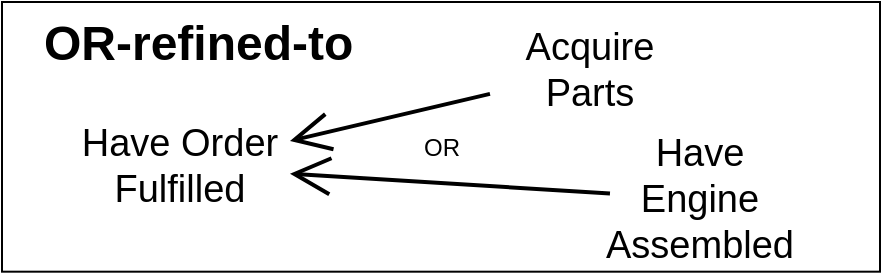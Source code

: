<mxfile version="15.4.0" type="device" pages="15"><diagram name="iRL-manu-rel-1-or" id="lrQCM1Hvvk60PSm_WDTy"><mxGraphModel dx="4578" dy="3978" grid="1" gridSize="10" guides="1" tooltips="1" connect="1" arrows="1" fold="1" page="1" pageScale="1" pageWidth="850" pageHeight="1100" math="0" shadow="0"><root><mxCell id="0"/><mxCell id="1" parent="0"/><mxCell id="SSIafERvmLbeRZ0BGlmD-1" value="&lt;font&gt;&lt;b&gt;OR-refined-to&lt;/b&gt;&lt;/font&gt;" style="rounded=0;whiteSpace=wrap;html=1;align=left;fontSize=24;spacingLeft=19;horizontal=1;verticalAlign=top;" parent="1" vertex="1"><mxGeometry x="-3164" y="-3098" width="439" height="134.84" as="geometry"/></mxCell><mxCell id="SSIafERvmLbeRZ0BGlmD-2" value="Acquire Parts" style="text;html=1;align=center;verticalAlign=middle;whiteSpace=wrap;rounded=0;fontSize=19;" parent="1" vertex="1"><mxGeometry x="-2920" y="-3078.84" width="100" height="30" as="geometry"/></mxCell><mxCell id="SSIafERvmLbeRZ0BGlmD-3" value="Have Order Fulfilled" style="text;html=1;align=center;verticalAlign=middle;whiteSpace=wrap;rounded=0;fontSize=19;" parent="1" vertex="1"><mxGeometry x="-3130" y="-3040" width="110" height="48.84" as="geometry"/></mxCell><mxCell id="SSIafERvmLbeRZ0BGlmD-5" value="Have Engine Assembled" style="text;html=1;align=center;verticalAlign=middle;whiteSpace=wrap;rounded=0;fontSize=19;" parent="1" vertex="1"><mxGeometry x="-2860" y="-3010" width="90" height="21.16" as="geometry"/></mxCell><mxCell id="2CwhLYtbpD0SPOnmaLBD-1" value="" style="endArrow=open;html=1;strokeWidth=2;curved=1;fontStyle=0;endFill=0;endSize=16;" parent="1" source="SSIafERvmLbeRZ0BGlmD-5" target="SSIafERvmLbeRZ0BGlmD-3" edge="1"><mxGeometry width="50" height="50" relative="1" as="geometry"><mxPoint x="-2956" y="-2880" as="sourcePoint"/><mxPoint x="-2860" y="-2868" as="targetPoint"/></mxGeometry></mxCell><mxCell id="2CwhLYtbpD0SPOnmaLBD-2" value="" style="endArrow=open;html=1;strokeWidth=2;curved=1;fontStyle=0;endFill=0;endSize=16;" parent="1" source="SSIafERvmLbeRZ0BGlmD-2" target="SSIafERvmLbeRZ0BGlmD-3" edge="1"><mxGeometry width="50" height="50" relative="1" as="geometry"><mxPoint x="-3047" y="-3138" as="sourcePoint"/><mxPoint x="-2918" y="-3154" as="targetPoint"/></mxGeometry></mxCell><mxCell id="2CwhLYtbpD0SPOnmaLBD-3" value="OR" style="text;html=1;align=center;verticalAlign=middle;whiteSpace=wrap;rounded=0;" parent="1" vertex="1"><mxGeometry x="-2974.5" y="-3040" width="60" height="30" as="geometry"/></mxCell></root></mxGraphModel></diagram><diagram id="jRgEcZpF6pAmbIoYRc1D" name="iRL-manu-rel-2-or"><mxGraphModel dx="4578" dy="3978" grid="1" gridSize="10" guides="1" tooltips="1" connect="1" arrows="1" fold="1" page="1" pageScale="1" pageWidth="850" pageHeight="1100" math="0" shadow="0"><root><mxCell id="0"/><mxCell id="1" parent="0"/><mxCell id="QYAgFzMeOtA9hnnynvg9-1" value="&lt;b&gt;OR-refined-to&lt;/b&gt;" style="rounded=0;whiteSpace=wrap;html=1;align=left;fontSize=24;spacingLeft=19;horizontal=1;verticalAlign=top;" parent="1" vertex="1"><mxGeometry x="-3270" y="-3160" width="439" height="134.84" as="geometry"/></mxCell><mxCell id="QYAgFzMeOtA9hnnynvg9-2" value="Assemble Engine In House" style="text;html=1;align=center;verticalAlign=middle;whiteSpace=wrap;rounded=0;fontSize=19;" parent="1" vertex="1"><mxGeometry x="-3026" y="-3140.84" width="156" height="30" as="geometry"/></mxCell><mxCell id="QYAgFzMeOtA9hnnynvg9-3" value="Have Engine Assembled" style="text;html=1;align=center;verticalAlign=middle;whiteSpace=wrap;rounded=0;fontSize=19;" parent="1" vertex="1"><mxGeometry x="-3246" y="-3110.84" width="140" height="70" as="geometry"/></mxCell><mxCell id="QYAgFzMeOtA9hnnynvg9-5" value="Outsource Assembly" style="text;html=1;align=center;verticalAlign=middle;whiteSpace=wrap;rounded=0;fontSize=19;" parent="1" vertex="1"><mxGeometry x="-3000" y="-3069.84" width="100" height="21.16" as="geometry"/></mxCell><mxCell id="8zvtVMLiMIt8uU_Qt0A_-1" value="" style="endArrow=open;html=1;strokeWidth=2;curved=1;fontStyle=0;endFill=0;endSize=16;" parent="1" source="QYAgFzMeOtA9hnnynvg9-5" target="QYAgFzMeOtA9hnnynvg9-3" edge="1"><mxGeometry width="50" height="50" relative="1" as="geometry"><mxPoint x="-2980.5" y="-3061.84" as="sourcePoint"/><mxPoint x="-3120.5" y="-3069.84" as="targetPoint"/></mxGeometry></mxCell><mxCell id="8zvtVMLiMIt8uU_Qt0A_-2" value="" style="endArrow=open;html=1;strokeWidth=2;curved=1;fontStyle=0;endFill=0;endSize=16;" parent="1" source="QYAgFzMeOtA9hnnynvg9-2" target="QYAgFzMeOtA9hnnynvg9-3" edge="1"><mxGeometry width="50" height="50" relative="1" as="geometry"><mxPoint x="-3040.5" y="-3110.84" as="sourcePoint"/><mxPoint x="-3120.5" y="-3090.84" as="targetPoint"/></mxGeometry></mxCell><mxCell id="8zvtVMLiMIt8uU_Qt0A_-3" value="OR" style="text;html=1;align=center;verticalAlign=middle;whiteSpace=wrap;rounded=0;" parent="1" vertex="1"><mxGeometry x="-3095" y="-3099.84" width="60" height="30" as="geometry"/></mxCell></root></mxGraphModel></diagram><diagram name="iRL-manu-rel-3-or" id="VScYnzFYKKuELOybJhV1"><mxGraphModel dx="3961" dy="3623" grid="1" gridSize="10" guides="1" tooltips="1" connect="1" arrows="1" fold="1" page="1" pageScale="1" pageWidth="850" pageHeight="1100" math="0" shadow="0"><root><mxCell id="UDqPrsxeHk5HF0JBUd2i-0"/><mxCell id="UDqPrsxeHk5HF0JBUd2i-1" parent="UDqPrsxeHk5HF0JBUd2i-0"/><mxCell id="UDqPrsxeHk5HF0JBUd2i-2" value="&lt;b&gt;OR-refined-to&lt;/b&gt;" style="rounded=0;whiteSpace=wrap;html=1;align=left;fontSize=24;spacingLeft=19;horizontal=1;verticalAlign=top;" parent="UDqPrsxeHk5HF0JBUd2i-1" vertex="1"><mxGeometry x="-3270" y="-3160" width="439" height="134.84" as="geometry"/></mxCell><mxCell id="UDqPrsxeHk5HF0JBUd2i-3" value="Parts Acquired In Time" style="text;html=1;align=center;verticalAlign=middle;whiteSpace=wrap;rounded=0;fontSize=17;" parent="UDqPrsxeHk5HF0JBUd2i-1" vertex="1"><mxGeometry x="-3044" y="-3150" width="195" height="30" as="geometry"/></mxCell><mxCell id="UDqPrsxeHk5HF0JBUd2i-4" value="Acquire Parts" style="text;html=1;align=center;verticalAlign=middle;whiteSpace=wrap;rounded=0;fontSize=19;" parent="UDqPrsxeHk5HF0JBUd2i-1" vertex="1"><mxGeometry x="-3246" y="-3110.84" width="140" height="70" as="geometry"/></mxCell><mxCell id="UDqPrsxeHk5HF0JBUd2i-5" value="Parts Never Acquired" style="text;html=1;align=center;verticalAlign=middle;whiteSpace=wrap;rounded=0;fontSize=17;" parent="UDqPrsxeHk5HF0JBUd2i-1" vertex="1"><mxGeometry x="-3033" y="-3056" width="190" height="21.16" as="geometry"/></mxCell><mxCell id="UDqPrsxeHk5HF0JBUd2i-6" value="" style="endArrow=open;html=1;strokeWidth=2;curved=1;fontStyle=0;endFill=0;endSize=16;" parent="UDqPrsxeHk5HF0JBUd2i-1" source="UDqPrsxeHk5HF0JBUd2i-5" target="UDqPrsxeHk5HF0JBUd2i-4" edge="1"><mxGeometry width="50" height="50" relative="1" as="geometry"><mxPoint x="-2980.5" y="-3061.84" as="sourcePoint"/><mxPoint x="-3120.5" y="-3069.84" as="targetPoint"/></mxGeometry></mxCell><mxCell id="UDqPrsxeHk5HF0JBUd2i-7" value="" style="endArrow=open;html=1;strokeWidth=2;curved=1;fontStyle=0;endFill=0;endSize=16;" parent="UDqPrsxeHk5HF0JBUd2i-1" source="UDqPrsxeHk5HF0JBUd2i-3" target="UDqPrsxeHk5HF0JBUd2i-4" edge="1"><mxGeometry width="50" height="50" relative="1" as="geometry"><mxPoint x="-3040.5" y="-3110.84" as="sourcePoint"/><mxPoint x="-3120.5" y="-3090.84" as="targetPoint"/></mxGeometry></mxCell><mxCell id="UDqPrsxeHk5HF0JBUd2i-8" value="OR" style="text;html=1;align=center;verticalAlign=middle;whiteSpace=wrap;rounded=0;" parent="UDqPrsxeHk5HF0JBUd2i-1" vertex="1"><mxGeometry x="-3090" y="-3104.26" width="60" height="30" as="geometry"/></mxCell><mxCell id="rxc4joUDMZYnqlhjqwgD-0" value="Parts Acquired Late" style="text;html=1;align=center;verticalAlign=middle;whiteSpace=wrap;rounded=0;fontSize=17;" vertex="1" parent="UDqPrsxeHk5HF0JBUd2i-1"><mxGeometry x="-3020" y="-3095.42" width="171" height="21.16" as="geometry"/></mxCell><mxCell id="rxc4joUDMZYnqlhjqwgD-1" value="" style="endArrow=open;html=1;strokeWidth=2;curved=1;fontStyle=0;endFill=0;endSize=16;" edge="1" source="rxc4joUDMZYnqlhjqwgD-0" parent="UDqPrsxeHk5HF0JBUd2i-1" target="UDqPrsxeHk5HF0JBUd2i-4"><mxGeometry width="50" height="50" relative="1" as="geometry"><mxPoint x="-2974.5" y="-3107.26" as="sourcePoint"/><mxPoint x="-3100" y="-3110.897" as="targetPoint"/></mxGeometry></mxCell></root></mxGraphModel></diagram><diagram id="zBmDgi2XzJmhAONFBeY-" name="iRL-manu-rel-4-or"><mxGraphModel dx="4578" dy="3978" grid="1" gridSize="10" guides="1" tooltips="1" connect="1" arrows="1" fold="1" page="1" pageScale="1" pageWidth="850" pageHeight="1100" math="0" shadow="0"><root><mxCell id="0"/><mxCell id="1" parent="0"/><mxCell id="p-jrq9WRFy0JcL0Lg-jd-1" value="&lt;b&gt;OR-refined-to&lt;/b&gt;" style="rounded=0;whiteSpace=wrap;html=1;align=left;fontSize=24;spacingLeft=19;horizontal=1;verticalAlign=top;" parent="1" vertex="1"><mxGeometry x="-3270" y="-3160" width="439" height="134.84" as="geometry"/></mxCell><mxCell id="p-jrq9WRFy0JcL0Lg-jd-2" value="Heater On" style="text;html=1;align=center;verticalAlign=middle;whiteSpace=wrap;rounded=0;fontSize=19;" parent="1" vertex="1"><mxGeometry x="-3000" y="-3132" width="100" height="30" as="geometry"/></mxCell><mxCell id="p-jrq9WRFy0JcL0Lg-jd-3" value="Heater was preciously on" style="text;html=1;align=center;verticalAlign=middle;whiteSpace=wrap;rounded=0;fontSize=19;" parent="1" vertex="1"><mxGeometry x="-3246" y="-3110.84" width="140" height="70" as="geometry"/></mxCell><mxCell id="p-jrq9WRFy0JcL0Lg-jd-5" value="..." style="text;html=1;align=center;verticalAlign=middle;whiteSpace=wrap;rounded=0;fontSize=19;" parent="1" vertex="1"><mxGeometry x="-2966" y="-3072" width="60" height="21.16" as="geometry"/></mxCell><mxCell id="Y0PTOGYrG9DKoLKgqOhh-1" value="" style="endArrow=open;html=1;strokeWidth=2;curved=1;fontStyle=0;endFill=0;endSize=16;" parent="1" source="p-jrq9WRFy0JcL0Lg-jd-5" target="p-jrq9WRFy0JcL0Lg-jd-3" edge="1"><mxGeometry width="50" height="50" relative="1" as="geometry"><mxPoint x="-2975" y="-3050.84" as="sourcePoint"/><mxPoint x="-3115" y="-3058.84" as="targetPoint"/></mxGeometry></mxCell><mxCell id="Y0PTOGYrG9DKoLKgqOhh-2" value="" style="endArrow=open;html=1;strokeWidth=2;curved=1;fontStyle=0;endFill=0;endSize=16;" parent="1" source="p-jrq9WRFy0JcL0Lg-jd-2" target="p-jrq9WRFy0JcL0Lg-jd-3" edge="1"><mxGeometry width="50" height="50" relative="1" as="geometry"><mxPoint x="-3035" y="-3099.84" as="sourcePoint"/><mxPoint x="-3115" y="-3079.84" as="targetPoint"/></mxGeometry></mxCell><mxCell id="Y0PTOGYrG9DKoLKgqOhh-3" value="OR" style="text;html=1;align=center;verticalAlign=middle;whiteSpace=wrap;rounded=0;" parent="1" vertex="1"><mxGeometry x="-3086" y="-3102" width="60" height="30" as="geometry"/></mxCell><mxCell id="QxelloidKfwXub9_lF89-1" value="&lt;b&gt;OR-refined-to&lt;/b&gt;" style="rounded=0;whiteSpace=wrap;html=1;align=left;fontSize=24;spacingLeft=19;horizontal=1;verticalAlign=top;" parent="1" vertex="1"><mxGeometry x="-3270" y="-3160" width="439" height="134.84" as="geometry"/></mxCell><mxCell id="QxelloidKfwXub9_lF89-2" value="Order is Cancelled" style="text;html=1;align=center;verticalAlign=middle;whiteSpace=wrap;rounded=0;fontSize=19;" parent="1" vertex="1"><mxGeometry x="-3026" y="-3140.84" width="100" height="30" as="geometry"/></mxCell><mxCell id="QxelloidKfwXub9_lF89-3" value="Parts Never Acquired" style="text;html=1;align=center;verticalAlign=middle;whiteSpace=wrap;rounded=0;fontSize=19;" parent="1" vertex="1"><mxGeometry x="-3260" y="-3120.84" width="140" height="70" as="geometry"/></mxCell><mxCell id="QxelloidKfwXub9_lF89-4" value="..." style="text;html=1;align=center;verticalAlign=middle;whiteSpace=wrap;rounded=0;fontSize=19;" parent="1" vertex="1"><mxGeometry x="-2986" y="-3076.08" width="60" height="21.16" as="geometry"/></mxCell><mxCell id="QxelloidKfwXub9_lF89-5" value="" style="endArrow=open;html=1;strokeWidth=2;curved=1;fontStyle=0;endFill=0;endSize=16;" parent="1" source="QxelloidKfwXub9_lF89-4" edge="1"><mxGeometry width="50" height="50" relative="1" as="geometry"><mxPoint x="-2980.5" y="-3068.08" as="sourcePoint"/><mxPoint x="-3120.5" y="-3076.08" as="targetPoint"/></mxGeometry></mxCell><mxCell id="QxelloidKfwXub9_lF89-6" value="" style="endArrow=open;html=1;strokeWidth=2;curved=1;fontStyle=0;endFill=0;endSize=16;" parent="1" source="QxelloidKfwXub9_lF89-2" edge="1"><mxGeometry width="50" height="50" relative="1" as="geometry"><mxPoint x="-3040.5" y="-3117.08" as="sourcePoint"/><mxPoint x="-3120.5" y="-3097.08" as="targetPoint"/></mxGeometry></mxCell><mxCell id="QxelloidKfwXub9_lF89-7" value="OR" style="text;html=1;align=center;verticalAlign=middle;whiteSpace=wrap;rounded=0;" parent="1" vertex="1"><mxGeometry x="-3095" y="-3106.08" width="60" height="30" as="geometry"/></mxCell></root></mxGraphModel></diagram><diagram id="1IxjrtlEPSZ1EHy36e9s" name="iRL-manu-rel-5-or"><mxGraphModel dx="4578" dy="3978" grid="1" gridSize="10" guides="1" tooltips="1" connect="1" arrows="1" fold="1" page="1" pageScale="1" pageWidth="850" pageHeight="1100" math="0" shadow="0"><root><mxCell id="0"/><mxCell id="1" parent="0"/><mxCell id="qpeAB36Z1P4n_StSkfno-1" value="&lt;b&gt;OR-refined-to&lt;/b&gt;" style="rounded=0;whiteSpace=wrap;html=1;align=left;fontSize=24;spacingLeft=19;horizontal=1;verticalAlign=top;" parent="1" vertex="1"><mxGeometry x="-3270" y="-3160" width="439" height="134.84" as="geometry"/></mxCell><mxCell id="qpeAB36Z1P4n_StSkfno-2" value="Penalty is Issued" style="text;html=1;align=center;verticalAlign=middle;whiteSpace=wrap;rounded=0;fontSize=19;" parent="1" vertex="1"><mxGeometry x="-3026" y="-3140.84" width="100" height="30" as="geometry"/></mxCell><mxCell id="qpeAB36Z1P4n_StSkfno-3" value="Previous Order was Cancelled" style="text;html=1;align=center;verticalAlign=middle;whiteSpace=wrap;rounded=0;fontSize=19;" parent="1" vertex="1"><mxGeometry x="-3260" y="-3120" width="140" height="70" as="geometry"/></mxCell><mxCell id="qpeAB36Z1P4n_StSkfno-5" value="..." style="text;html=1;align=center;verticalAlign=middle;whiteSpace=wrap;rounded=0;fontSize=19;" parent="1" vertex="1"><mxGeometry x="-2986" y="-3076.08" width="60" height="21.16" as="geometry"/></mxCell><mxCell id="A7f1Y8ISE76tXlUQA0cz-1" value="" style="endArrow=open;html=1;strokeWidth=2;curved=1;fontStyle=0;endFill=0;endSize=16;" parent="1" source="qpeAB36Z1P4n_StSkfno-5" edge="1"><mxGeometry width="50" height="50" relative="1" as="geometry"><mxPoint x="-2980.5" y="-3068.08" as="sourcePoint"/><mxPoint x="-3120.5" y="-3076.08" as="targetPoint"/></mxGeometry></mxCell><mxCell id="A7f1Y8ISE76tXlUQA0cz-2" value="" style="endArrow=open;html=1;strokeWidth=2;curved=1;fontStyle=0;endFill=0;endSize=16;" parent="1" source="qpeAB36Z1P4n_StSkfno-2" edge="1"><mxGeometry width="50" height="50" relative="1" as="geometry"><mxPoint x="-3040.5" y="-3117.08" as="sourcePoint"/><mxPoint x="-3120.5" y="-3097.08" as="targetPoint"/></mxGeometry></mxCell><mxCell id="A7f1Y8ISE76tXlUQA0cz-3" value="OR" style="text;html=1;align=center;verticalAlign=middle;whiteSpace=wrap;rounded=0;" parent="1" vertex="1"><mxGeometry x="-3095" y="-3106.08" width="60" height="30" as="geometry"/></mxCell></root></mxGraphModel></diagram><diagram id="viq7wspX5ryztpVTKHqe" name="iRL-manu-rel-6-or"><mxGraphModel dx="4578" dy="3978" grid="1" gridSize="10" guides="1" tooltips="1" connect="1" arrows="1" fold="1" page="1" pageScale="1" pageWidth="850" pageHeight="1100" math="0" shadow="0"><root><mxCell id="53U4_JtXYC-gkIHRt5g6-0"/><mxCell id="53U4_JtXYC-gkIHRt5g6-1" parent="53U4_JtXYC-gkIHRt5g6-0"/><mxCell id="8u-FUNSba6xNEt8coBBN-0" value="&lt;b&gt;OR-refined-to&lt;/b&gt;" style="rounded=0;whiteSpace=wrap;html=1;align=left;fontSize=24;spacingLeft=19;horizontal=1;verticalAlign=top;" vertex="1" parent="53U4_JtXYC-gkIHRt5g6-1"><mxGeometry x="-3270" y="-3160" width="439" height="134.84" as="geometry"/></mxCell><mxCell id="8u-FUNSba6xNEt8coBBN-1" value="Penalty is Issued" style="text;html=1;align=center;verticalAlign=middle;whiteSpace=wrap;rounded=0;fontSize=19;" vertex="1" parent="53U4_JtXYC-gkIHRt5g6-1"><mxGeometry x="-3026" y="-3140.84" width="100" height="30" as="geometry"/></mxCell><mxCell id="8u-FUNSba6xNEt8coBBN-2" value="Acquire Parts" style="text;html=1;align=center;verticalAlign=middle;whiteSpace=wrap;rounded=0;fontSize=19;" vertex="1" parent="53U4_JtXYC-gkIHRt5g6-1"><mxGeometry x="-3260" y="-3120" width="140" height="70" as="geometry"/></mxCell><mxCell id="8u-FUNSba6xNEt8coBBN-3" value="..." style="text;html=1;align=center;verticalAlign=middle;whiteSpace=wrap;rounded=0;fontSize=19;" vertex="1" parent="53U4_JtXYC-gkIHRt5g6-1"><mxGeometry x="-2986" y="-3076.08" width="60" height="21.16" as="geometry"/></mxCell><mxCell id="8u-FUNSba6xNEt8coBBN-4" value="" style="endArrow=open;html=1;strokeWidth=2;curved=1;fontStyle=0;endFill=0;endSize=16;" edge="1" parent="53U4_JtXYC-gkIHRt5g6-1" source="8u-FUNSba6xNEt8coBBN-3"><mxGeometry width="50" height="50" relative="1" as="geometry"><mxPoint x="-2980.5" y="-3068.08" as="sourcePoint"/><mxPoint x="-3120.5" y="-3076.08" as="targetPoint"/></mxGeometry></mxCell><mxCell id="8u-FUNSba6xNEt8coBBN-5" value="" style="endArrow=open;html=1;strokeWidth=2;curved=1;fontStyle=0;endFill=0;endSize=16;" edge="1" parent="53U4_JtXYC-gkIHRt5g6-1" source="8u-FUNSba6xNEt8coBBN-1"><mxGeometry width="50" height="50" relative="1" as="geometry"><mxPoint x="-3040.5" y="-3117.08" as="sourcePoint"/><mxPoint x="-3120.5" y="-3097.08" as="targetPoint"/></mxGeometry></mxCell><mxCell id="8u-FUNSba6xNEt8coBBN-6" value="OR" style="text;html=1;align=center;verticalAlign=middle;whiteSpace=wrap;rounded=0;" vertex="1" parent="53U4_JtXYC-gkIHRt5g6-1"><mxGeometry x="-3095" y="-3106.08" width="60" height="30" as="geometry"/></mxCell></root></mxGraphModel></diagram><diagram id="mF4jjamFUtdUcgxOceSQ" name="iRL-manu-rel-7-or"><mxGraphModel dx="4578" dy="3978" grid="1" gridSize="10" guides="1" tooltips="1" connect="1" arrows="1" fold="1" page="1" pageScale="1" pageWidth="850" pageHeight="1100" math="0" shadow="0"><root><mxCell id="0"/><mxCell id="1" parent="0"/><mxCell id="mGgSBed5oNK1ILrCbqTG-1" value="&lt;b&gt;OR-refined-to&lt;/b&gt;" style="rounded=0;whiteSpace=wrap;html=1;align=left;fontSize=24;spacingLeft=19;horizontal=1;verticalAlign=top;" parent="1" vertex="1"><mxGeometry x="-3270" y="-3160" width="439" height="134.84" as="geometry"/></mxCell><mxCell id="mGgSBed5oNK1ILrCbqTG-2" value="Have the Engine Assembled" style="text;html=1;align=center;verticalAlign=middle;whiteSpace=wrap;rounded=0;fontSize=19;" parent="1" vertex="1"><mxGeometry x="-3026" y="-3140.84" width="156" height="30" as="geometry"/></mxCell><mxCell id="mGgSBed5oNK1ILrCbqTG-3" value="Acquire&lt;br&gt;Parts" style="text;html=1;align=center;verticalAlign=middle;whiteSpace=wrap;rounded=0;fontSize=19;" parent="1" vertex="1"><mxGeometry x="-3246" y="-3110.84" width="140" height="70" as="geometry"/></mxCell><mxCell id="mGgSBed5oNK1ILrCbqTG-4" value="..." style="text;html=1;align=center;verticalAlign=middle;whiteSpace=wrap;rounded=0;fontSize=19;" parent="1" vertex="1"><mxGeometry x="-2986" y="-3076.08" width="60" height="21.16" as="geometry"/></mxCell><mxCell id="mGgSBed5oNK1ILrCbqTG-5" value="" style="endArrow=open;html=1;strokeWidth=2;curved=1;fontStyle=0;endFill=0;endSize=16;" parent="1" source="mGgSBed5oNK1ILrCbqTG-4" edge="1"><mxGeometry width="50" height="50" relative="1" as="geometry"><mxPoint x="-2980.5" y="-3068.08" as="sourcePoint"/><mxPoint x="-3120.5" y="-3076.08" as="targetPoint"/></mxGeometry></mxCell><mxCell id="mGgSBed5oNK1ILrCbqTG-6" value="" style="endArrow=open;html=1;strokeWidth=2;curved=1;fontStyle=0;endFill=0;endSize=16;" parent="1" source="mGgSBed5oNK1ILrCbqTG-2" edge="1"><mxGeometry width="50" height="50" relative="1" as="geometry"><mxPoint x="-3040.5" y="-3117.08" as="sourcePoint"/><mxPoint x="-3120.5" y="-3097.08" as="targetPoint"/></mxGeometry></mxCell><mxCell id="mGgSBed5oNK1ILrCbqTG-7" value="OR" style="text;html=1;align=center;verticalAlign=middle;whiteSpace=wrap;rounded=0;" parent="1" vertex="1"><mxGeometry x="-3095" y="-3106.08" width="60" height="30" as="geometry"/></mxCell></root></mxGraphModel></diagram><diagram id="vYKbGq_c37cxqWt-kweQ" name="iRL-manu-rel-8-or"><mxGraphModel dx="4578" dy="3978" grid="1" gridSize="10" guides="1" tooltips="1" connect="1" arrows="1" fold="1" page="1" pageScale="1" pageWidth="850" pageHeight="1100" math="0" shadow="0"><root><mxCell id="0"/><mxCell id="1" parent="0"/><mxCell id="kktl9qGSr2GCjvb34MY1-1" value="&lt;b&gt;OR-refined-to&lt;/b&gt;" style="rounded=0;whiteSpace=wrap;html=1;align=left;fontSize=24;spacingLeft=19;horizontal=1;verticalAlign=top;" parent="1" vertex="1"><mxGeometry x="-3270" y="-3160" width="439" height="134.84" as="geometry"/></mxCell><mxCell id="kktl9qGSr2GCjvb34MY1-2" value="Reputation" style="text;html=1;align=center;verticalAlign=middle;whiteSpace=wrap;rounded=0;fontSize=19;" parent="1" vertex="1"><mxGeometry x="-3026" y="-3140.84" width="100" height="30" as="geometry"/></mxCell><mxCell id="kktl9qGSr2GCjvb34MY1-3" value="Reputation (previous status)" style="text;html=1;align=center;verticalAlign=middle;whiteSpace=wrap;rounded=0;fontSize=19;" parent="1" vertex="1"><mxGeometry x="-3246" y="-3110.84" width="140" height="70" as="geometry"/></mxCell><mxCell id="kktl9qGSr2GCjvb34MY1-4" value="..." style="text;html=1;align=center;verticalAlign=middle;whiteSpace=wrap;rounded=0;fontSize=19;" parent="1" vertex="1"><mxGeometry x="-2986" y="-3076.08" width="60" height="21.16" as="geometry"/></mxCell><mxCell id="kktl9qGSr2GCjvb34MY1-5" value="" style="endArrow=open;html=1;strokeWidth=2;curved=1;fontStyle=0;endFill=0;endSize=16;" parent="1" source="kktl9qGSr2GCjvb34MY1-4" edge="1"><mxGeometry width="50" height="50" relative="1" as="geometry"><mxPoint x="-2980.5" y="-3068.08" as="sourcePoint"/><mxPoint x="-3120.5" y="-3076.08" as="targetPoint"/></mxGeometry></mxCell><mxCell id="kktl9qGSr2GCjvb34MY1-6" value="" style="endArrow=open;html=1;strokeWidth=2;curved=1;fontStyle=0;endFill=0;endSize=16;" parent="1" source="kktl9qGSr2GCjvb34MY1-2" edge="1"><mxGeometry width="50" height="50" relative="1" as="geometry"><mxPoint x="-3040.5" y="-3117.08" as="sourcePoint"/><mxPoint x="-3120.5" y="-3097.08" as="targetPoint"/></mxGeometry></mxCell><mxCell id="kktl9qGSr2GCjvb34MY1-7" value="OR" style="text;html=1;align=center;verticalAlign=middle;whiteSpace=wrap;rounded=0;" parent="1" vertex="1"><mxGeometry x="-3095" y="-3106.08" width="60" height="30" as="geometry"/></mxCell></root></mxGraphModel></diagram><diagram id="Au_eIEvgqQtElC9Wct7o" name="iRL-manu-rel-9-or"><mxGraphModel dx="4578" dy="3978" grid="1" gridSize="10" guides="1" tooltips="1" connect="1" arrows="1" fold="1" page="1" pageScale="1" pageWidth="850" pageHeight="1100" math="0" shadow="0"><root><mxCell id="0"/><mxCell id="1" parent="0"/><mxCell id="GdHAD05nM0YZuhkqGcEF-1" value="&lt;b&gt;OR-refined-to&lt;/b&gt;" style="rounded=0;whiteSpace=wrap;html=1;align=left;fontSize=24;spacingLeft=19;horizontal=1;verticalAlign=top;" parent="1" vertex="1"><mxGeometry x="-3270" y="-3160" width="439" height="134.84" as="geometry"/></mxCell><mxCell id="GdHAD05nM0YZuhkqGcEF-2" value="Reputation" style="text;html=1;align=center;verticalAlign=middle;whiteSpace=wrap;rounded=0;fontSize=19;" parent="1" vertex="1"><mxGeometry x="-3026" y="-3140.84" width="100" height="30" as="geometry"/></mxCell><mxCell id="GdHAD05nM0YZuhkqGcEF-3" value="Good Construction Quality" style="text;html=1;align=center;verticalAlign=middle;whiteSpace=wrap;rounded=0;fontSize=19;" parent="1" vertex="1"><mxGeometry x="-3246" y="-3110.84" width="140" height="70" as="geometry"/></mxCell><mxCell id="GdHAD05nM0YZuhkqGcEF-4" value="..." style="text;html=1;align=center;verticalAlign=middle;whiteSpace=wrap;rounded=0;fontSize=19;" parent="1" vertex="1"><mxGeometry x="-2986" y="-3076.08" width="60" height="21.16" as="geometry"/></mxCell><mxCell id="GdHAD05nM0YZuhkqGcEF-5" value="" style="endArrow=open;html=1;strokeWidth=2;curved=1;fontStyle=0;endFill=0;endSize=16;" parent="1" source="GdHAD05nM0YZuhkqGcEF-4" edge="1"><mxGeometry width="50" height="50" relative="1" as="geometry"><mxPoint x="-2980.5" y="-3068.08" as="sourcePoint"/><mxPoint x="-3120.5" y="-3076.08" as="targetPoint"/></mxGeometry></mxCell><mxCell id="GdHAD05nM0YZuhkqGcEF-6" value="" style="endArrow=open;html=1;strokeWidth=2;curved=1;fontStyle=0;endFill=0;endSize=16;" parent="1" source="GdHAD05nM0YZuhkqGcEF-2" edge="1"><mxGeometry width="50" height="50" relative="1" as="geometry"><mxPoint x="-3040.5" y="-3117.08" as="sourcePoint"/><mxPoint x="-3120.5" y="-3097.08" as="targetPoint"/></mxGeometry></mxCell><mxCell id="GdHAD05nM0YZuhkqGcEF-7" value="OR" style="text;html=1;align=center;verticalAlign=middle;whiteSpace=wrap;rounded=0;" parent="1" vertex="1"><mxGeometry x="-3095" y="-3106.08" width="60" height="30" as="geometry"/></mxCell></root></mxGraphModel></diagram><diagram id="4KhcXFip8CfWlh6ND8Yw" name="iRL-manu-rel-10-or"><mxGraphModel dx="4578" dy="3978" grid="1" gridSize="10" guides="1" tooltips="1" connect="1" arrows="1" fold="1" page="1" pageScale="1" pageWidth="850" pageHeight="1100" math="0" shadow="0"><root><mxCell id="0"/><mxCell id="1" parent="0"/><mxCell id="Jjrp6Ug1P1x2DJ4QPORh-1" value="&lt;b&gt;OR-refined-to&lt;/b&gt;" style="rounded=0;whiteSpace=wrap;html=1;align=left;fontSize=24;spacingLeft=19;horizontal=1;verticalAlign=top;" parent="1" vertex="1"><mxGeometry x="-3270" y="-3160" width="439" height="134.84" as="geometry"/></mxCell><mxCell id="Jjrp6Ug1P1x2DJ4QPORh-2" value="Reputation" style="text;html=1;align=center;verticalAlign=middle;whiteSpace=wrap;rounded=0;fontSize=19;" parent="1" vertex="1"><mxGeometry x="-3026" y="-3140.84" width="136" height="30" as="geometry"/></mxCell><mxCell id="Jjrp6Ug1P1x2DJ4QPORh-3" value="Bad Construction Quality" style="text;html=1;align=center;verticalAlign=middle;whiteSpace=wrap;rounded=0;fontSize=19;" parent="1" vertex="1"><mxGeometry x="-3246" y="-3110.84" width="140" height="70" as="geometry"/></mxCell><mxCell id="Jjrp6Ug1P1x2DJ4QPORh-5" value="..." style="text;html=1;align=center;verticalAlign=middle;whiteSpace=wrap;rounded=0;fontSize=19;" parent="1" vertex="1"><mxGeometry x="-2966" y="-3072" width="60" height="21.16" as="geometry"/></mxCell><mxCell id="YrUKIbXLNN7Hvpgu3Ina-2" value="OR" style="text;html=1;align=center;verticalAlign=middle;whiteSpace=wrap;rounded=0;" parent="1" vertex="1"><mxGeometry x="-3086" y="-3102" width="60" height="30" as="geometry"/></mxCell><mxCell id="YrUKIbXLNN7Hvpgu3Ina-3" value="" style="endArrow=open;html=1;strokeWidth=2;curved=1;fontStyle=0;endFill=0;endSize=16;" parent="1" source="Jjrp6Ug1P1x2DJ4QPORh-5" target="Jjrp6Ug1P1x2DJ4QPORh-3" edge="1"><mxGeometry width="50" height="50" relative="1" as="geometry"><mxPoint x="-2986" y="-3067" as="sourcePoint"/><mxPoint x="-3120.5" y="-3076.08" as="targetPoint"/></mxGeometry></mxCell><mxCell id="YrUKIbXLNN7Hvpgu3Ina-4" value="" style="endArrow=open;html=1;strokeWidth=2;curved=1;fontStyle=0;endFill=0;endSize=16;" parent="1" source="Jjrp6Ug1P1x2DJ4QPORh-2" target="Jjrp6Ug1P1x2DJ4QPORh-3" edge="1"><mxGeometry width="50" height="50" relative="1" as="geometry"><mxPoint x="-3026" y="-3116" as="sourcePoint"/><mxPoint x="-3120.5" y="-3097.08" as="targetPoint"/></mxGeometry></mxCell></root></mxGraphModel></diagram><diagram id="FeQZBwoRJbgXJpnwxUOL" name="iRL-manu-rel-10-or"><mxGraphModel dx="4578" dy="3978" grid="1" gridSize="10" guides="1" tooltips="1" connect="1" arrows="1" fold="1" page="1" pageScale="1" pageWidth="850" pageHeight="1100" math="0" shadow="0"><root><mxCell id="0"/><mxCell id="1" parent="0"/><mxCell id="iMw33nmqh5LWI69N6PLv-1" value="&lt;b&gt;OR-refined-to&lt;/b&gt;" style="rounded=0;whiteSpace=wrap;html=1;align=left;fontSize=24;spacingLeft=19;horizontal=1;verticalAlign=top;" parent="1" vertex="1"><mxGeometry x="-3270" y="-3160" width="439" height="134.84" as="geometry"/></mxCell><mxCell id="iMw33nmqh5LWI69N6PLv-2" value="Maintain Ideal Temperature (current level)" style="text;html=1;align=center;verticalAlign=middle;whiteSpace=wrap;rounded=0;fontSize=19;" parent="1" vertex="1"><mxGeometry x="-3026" y="-3140.84" width="176" height="30" as="geometry"/></mxCell><mxCell id="iMw33nmqh5LWI69N6PLv-3" value="Maintain Ideal Temperature (previous level)" style="text;html=1;align=center;verticalAlign=middle;whiteSpace=wrap;rounded=0;fontSize=19;" parent="1" vertex="1"><mxGeometry x="-3246" y="-3110.84" width="140" height="70" as="geometry"/></mxCell><mxCell id="iMw33nmqh5LWI69N6PLv-5" value="..." style="text;html=1;align=center;verticalAlign=middle;whiteSpace=wrap;rounded=0;fontSize=19;" parent="1" vertex="1"><mxGeometry x="-2966" y="-3072" width="60" height="21.16" as="geometry"/></mxCell><mxCell id="ijJOvEjpufaEpfD1lnnv-2" value="OR" style="text;html=1;align=center;verticalAlign=middle;whiteSpace=wrap;rounded=0;" parent="1" vertex="1"><mxGeometry x="-3086" y="-3102" width="60" height="30" as="geometry"/></mxCell><mxCell id="ijJOvEjpufaEpfD1lnnv-3" value="" style="endArrow=open;html=1;strokeWidth=2;curved=1;fontStyle=0;endFill=0;endSize=16;" parent="1" source="iMw33nmqh5LWI69N6PLv-5" target="iMw33nmqh5LWI69N6PLv-3" edge="1"><mxGeometry width="50" height="50" relative="1" as="geometry"><mxPoint x="-2986" y="-3067" as="sourcePoint"/><mxPoint x="-3120.5" y="-3076.08" as="targetPoint"/></mxGeometry></mxCell><mxCell id="ijJOvEjpufaEpfD1lnnv-4" value="" style="endArrow=open;html=1;strokeWidth=2;curved=1;fontStyle=0;endFill=0;endSize=16;" parent="1" source="iMw33nmqh5LWI69N6PLv-2" target="iMw33nmqh5LWI69N6PLv-3" edge="1"><mxGeometry width="50" height="50" relative="1" as="geometry"><mxPoint x="-3026" y="-3116" as="sourcePoint"/><mxPoint x="-3120.5" y="-3097.08" as="targetPoint"/></mxGeometry></mxCell></root></mxGraphModel></diagram><diagram id="P1F7y5oBeZOF15YZMAfe" name="iRL-manu-rel-11-or"><mxGraphModel dx="3974" dy="3634" grid="1" gridSize="10" guides="1" tooltips="1" connect="1" arrows="1" fold="1" page="1" pageScale="1" pageWidth="850" pageHeight="1100" math="0" shadow="0">&#xa;      <root>&#xa;        <mxCell id="0"/>&#xa;        <mxCell id="1" parent="0"/>&#xa;        <mxCell id="-aFZFn7ijfGQ51Bd1Oti-1" value="&lt;b&gt;OR-refined-to&lt;/b&gt;" style="rounded=0;whiteSpace=wrap;html=1;align=left;fontSize=24;spacingLeft=19;horizontal=1;verticalAlign=top;" parent="1" vertex="1">&#xa;          <mxGeometry x="-3270" y="-3160" width="439" height="134.84" as="geometry"/>&#xa;        </mxCell>&#xa;        <mxCell id="-aFZFn7ijfGQ51Bd1Oti-2" value="Maintain Ideal Temperature (current level)" style="text;html=1;align=center;verticalAlign=middle;whiteSpace=wrap;rounded=0;fontSize=19;" parent="1" vertex="1">&#xa;          <mxGeometry x="-3026" y="-3140.84" width="176" height="30" as="geometry"/>&#xa;        </mxCell>&#xa;        <mxCell id="-aFZFn7ijfGQ51Bd1Oti-3" value="Heater On" style="text;html=1;align=center;verticalAlign=middle;whiteSpace=wrap;rounded=0;fontSize=19;" parent="1" vertex="1">&#xa;          <mxGeometry x="-3246" y="-3110.84" width="140" height="70" as="geometry"/>&#xa;        </mxCell>&#xa;        <mxCell id="-aFZFn7ijfGQ51Bd1Oti-5" value="..." style="text;html=1;align=center;verticalAlign=middle;whiteSpace=wrap;rounded=0;fontSize=19;" parent="1" vertex="1">&#xa;          <mxGeometry x="-2966" y="-3072" width="60" height="21.16" as="geometry"/>&#xa;        </mxCell>&#xa;        <mxCell id="mErrtSbE9prU_rYzy_bF-1" value="OR" style="text;html=1;align=center;verticalAlign=middle;whiteSpace=wrap;rounded=0;" vertex="1" parent="1">&#xa;          <mxGeometry x="-3090" y="-3096" width="60" height="30" as="geometry"/>&#xa;        </mxCell>&#xa;        <mxCell id="mErrtSbE9prU_rYzy_bF-2" value="" style="endArrow=open;html=1;strokeWidth=2;curved=1;fontStyle=0;endFill=0;endSize=16;" edge="1" parent="1" source="-aFZFn7ijfGQ51Bd1Oti-5" target="-aFZFn7ijfGQ51Bd1Oti-3">&#xa;          <mxGeometry width="50" height="50" relative="1" as="geometry">&#xa;            <mxPoint x="-2966" y="-3063" as="sourcePoint"/>&#xa;            <mxPoint x="-3106" y="-3072" as="targetPoint"/>&#xa;          </mxGeometry>&#xa;        </mxCell>&#xa;        <mxCell id="mErrtSbE9prU_rYzy_bF-3" value="" style="endArrow=open;html=1;strokeWidth=2;curved=1;fontStyle=0;endFill=0;endSize=16;" edge="1" parent="1" source="-aFZFn7ijfGQ51Bd1Oti-2" target="-aFZFn7ijfGQ51Bd1Oti-3">&#xa;          <mxGeometry width="50" height="50" relative="1" as="geometry">&#xa;            <mxPoint x="-3009" y="-3111" as="sourcePoint"/>&#xa;            <mxPoint x="-3106" y="-3091" as="targetPoint"/>&#xa;          </mxGeometry>&#xa;        </mxCell>&#xa;      </root>&#xa;    </mxGraphModel></diagram><diagram id="Xo7n9-qTVo7QPiPUUxzN" name="iRL-manu-rel-12-or"><mxGraphModel dx="3974" dy="3634" grid="1" gridSize="10" guides="1" tooltips="1" connect="1" arrows="1" fold="1" page="1" pageScale="1" pageWidth="850" pageHeight="1100" math="0" shadow="0">&#xa;      <root>&#xa;        <mxCell id="0"/>&#xa;        <mxCell id="1" parent="0"/>&#xa;        <mxCell id="cnYG5fqotXt_G6qzUcca-1" value="&lt;b&gt;OR-refined-to&lt;/b&gt;" style="rounded=0;whiteSpace=wrap;html=1;align=left;fontSize=24;spacingLeft=19;horizontal=1;verticalAlign=top;" parent="1" vertex="1">&#xa;          <mxGeometry x="-3270" y="-3160" width="439" height="134.84" as="geometry"/>&#xa;        </mxCell>&#xa;        <mxCell id="cnYG5fqotXt_G6qzUcca-2" value="Mnimize Cost" style="text;html=1;align=center;verticalAlign=middle;whiteSpace=wrap;rounded=0;fontSize=19;" parent="1" vertex="1">&#xa;          <mxGeometry x="-3026" y="-3140.84" width="176" height="30" as="geometry"/>&#xa;        </mxCell>&#xa;        <mxCell id="cnYG5fqotXt_G6qzUcca-3" value="Minimize Running Time" style="text;html=1;align=center;verticalAlign=middle;whiteSpace=wrap;rounded=0;fontSize=19;" parent="1" vertex="1">&#xa;          <mxGeometry x="-3246" y="-3110.84" width="140" height="70" as="geometry"/>&#xa;        </mxCell>&#xa;        <mxCell id="cnYG5fqotXt_G6qzUcca-5" value="..." style="text;html=1;align=center;verticalAlign=middle;whiteSpace=wrap;rounded=0;fontSize=19;" parent="1" vertex="1">&#xa;          <mxGeometry x="-2966" y="-3072" width="60" height="21.16" as="geometry"/>&#xa;        </mxCell>&#xa;        <mxCell id="1aQwfdysoaBvFGxnPhLz-1" value="OR" style="text;html=1;align=center;verticalAlign=middle;whiteSpace=wrap;rounded=0;" vertex="1" parent="1">&#xa;          <mxGeometry x="-3078" y="-3100" width="60" height="30" as="geometry"/>&#xa;        </mxCell>&#xa;        <mxCell id="1aQwfdysoaBvFGxnPhLz-2" value="" style="endArrow=open;html=1;strokeWidth=2;curved=1;fontStyle=0;endFill=0;endSize=16;" edge="1" parent="1" source="cnYG5fqotXt_G6qzUcca-5" target="cnYG5fqotXt_G6qzUcca-3">&#xa;          <mxGeometry width="50" height="50" relative="1" as="geometry">&#xa;            <mxPoint x="-2950" y="-3050" as="sourcePoint"/>&#xa;            <mxPoint x="-3106" y="-3072" as="targetPoint"/>&#xa;          </mxGeometry>&#xa;        </mxCell>&#xa;        <mxCell id="1aQwfdysoaBvFGxnPhLz-3" value="" style="endArrow=open;html=1;strokeWidth=2;curved=1;fontStyle=0;endFill=0;endSize=16;" edge="1" parent="1" source="cnYG5fqotXt_G6qzUcca-2">&#xa;          <mxGeometry width="50" height="50" relative="1" as="geometry">&#xa;            <mxPoint x="-3009" y="-3111" as="sourcePoint"/>&#xa;            <mxPoint x="-3106" y="-3091" as="targetPoint"/>&#xa;          </mxGeometry>&#xa;        </mxCell>&#xa;      </root>&#xa;    </mxGraphModel></diagram><diagram id="enEovX3N7CVmyAMt918q" name="iRL-manu-rel-13-or"><mxGraphModel dx="4834" dy="4136" grid="1" gridSize="10" guides="1" tooltips="1" connect="1" arrows="1" fold="1" page="1" pageScale="1" pageWidth="850" pageHeight="1100" math="0" shadow="0">&#xa;      <root>&#xa;        <mxCell id="0"/>&#xa;        <mxCell id="1" parent="0"/>&#xa;        <mxCell id="FNvMhDFjlseCS0Nqukg8-1" value="&lt;b&gt;OR-refined-to&lt;/b&gt;" style="rounded=0;whiteSpace=wrap;html=1;align=left;fontSize=24;spacingLeft=19;horizontal=1;verticalAlign=top;" parent="1" vertex="1">&#xa;          <mxGeometry x="-3220" y="-3190" width="439" height="134.84" as="geometry"/>&#xa;        </mxCell>&#xa;        <mxCell id="FNvMhDFjlseCS0Nqukg8-2" value="Maximize Comfort" style="text;html=1;align=center;verticalAlign=middle;whiteSpace=wrap;rounded=0;fontSize=19;" parent="1" vertex="1">&#xa;          <mxGeometry x="-2976" y="-3170.84" width="176" height="30" as="geometry"/>&#xa;        </mxCell>&#xa;        <mxCell id="FNvMhDFjlseCS0Nqukg8-3" value="Maintain Ideal Temperature" style="text;html=1;align=center;verticalAlign=middle;whiteSpace=wrap;rounded=0;fontSize=19;" parent="1" vertex="1">&#xa;          <mxGeometry x="-3196" y="-3140.84" width="140" height="70" as="geometry"/>&#xa;        </mxCell>&#xa;        <mxCell id="FNvMhDFjlseCS0Nqukg8-5" value="..." style="text;html=1;align=center;verticalAlign=middle;whiteSpace=wrap;rounded=0;fontSize=19;" parent="1" vertex="1">&#xa;          <mxGeometry x="-2916" y="-3102" width="60" height="21.16" as="geometry"/>&#xa;        </mxCell>&#xa;        <mxCell id="383QzGq_YPf_XRvl4RZt-1" value="OR" style="text;html=1;align=center;verticalAlign=middle;whiteSpace=wrap;rounded=0;" vertex="1" parent="1">&#xa;          <mxGeometry x="-3028" y="-3131" width="60" height="30" as="geometry"/>&#xa;        </mxCell>&#xa;        <mxCell id="383QzGq_YPf_XRvl4RZt-2" value="" style="endArrow=open;html=1;strokeWidth=2;curved=1;fontStyle=0;endFill=0;endSize=16;" edge="1" parent="1" source="FNvMhDFjlseCS0Nqukg8-5" target="FNvMhDFjlseCS0Nqukg8-3">&#xa;          <mxGeometry width="50" height="50" relative="1" as="geometry">&#xa;            <mxPoint x="-2922.6" y="-3080.84" as="sourcePoint"/>&#xa;            <mxPoint x="-3062.6" y="-3089.84" as="targetPoint"/>&#xa;          </mxGeometry>&#xa;        </mxCell>&#xa;        <mxCell id="383QzGq_YPf_XRvl4RZt-3" value="" style="endArrow=open;html=1;strokeWidth=2;curved=1;fontStyle=0;endFill=0;endSize=16;exitX=0.432;exitY=0.695;exitDx=0;exitDy=0;exitPerimeter=0;" edge="1" parent="1" source="FNvMhDFjlseCS0Nqukg8-2" target="FNvMhDFjlseCS0Nqukg8-3">&#xa;          <mxGeometry width="50" height="50" relative="1" as="geometry">&#xa;            <mxPoint x="-2916" y="-3158.68" as="sourcePoint"/>&#xa;            <mxPoint x="-3012.6" y="-3138.386" as="targetPoint"/>&#xa;          </mxGeometry>&#xa;        </mxCell>&#xa;      </root>&#xa;    </mxGraphModel></diagram><diagram id="KmZoFBOVh3dv930wX-Ls" name="iRL-manu-rel-14-or"><mxGraphModel dx="4834" dy="4136" grid="1" gridSize="10" guides="1" tooltips="1" connect="1" arrows="1" fold="1" page="1" pageScale="1" pageWidth="850" pageHeight="1100" math="0" shadow="0">&#xa;      <root>&#xa;        <mxCell id="0"/>&#xa;        <mxCell id="1" parent="0"/>&#xa;        <mxCell id="v426f9k545Gk7wJxoAD2-1" value="&lt;font&gt;&lt;b&gt;OR-refined-to&lt;/b&gt;&lt;/font&gt;" style="rounded=0;whiteSpace=wrap;html=1;align=left;fontSize=24;spacingLeft=19;horizontal=1;verticalAlign=top;" parent="1" vertex="1">&#xa;          <mxGeometry x="-3164" y="-3098" width="439" height="134.84" as="geometry"/>&#xa;        </mxCell>&#xa;        <mxCell id="v426f9k545Gk7wJxoAD2-2" value="Temperature Controlled" style="text;html=1;align=center;verticalAlign=middle;whiteSpace=wrap;rounded=0;fontSize=19;" parent="1" vertex="1">&#xa;          <mxGeometry x="-2920" y="-3078.84" width="100" height="30" as="geometry"/>&#xa;        </mxCell>&#xa;        <mxCell id="v426f9k545Gk7wJxoAD2-3" value="Controller" style="text;html=1;align=center;verticalAlign=middle;whiteSpace=wrap;rounded=0;fontSize=19;" parent="1" vertex="1">&#xa;          <mxGeometry x="-3110" y="-3048.84" width="90" height="70" as="geometry"/>&#xa;        </mxCell>&#xa;        <mxCell id="v426f9k545Gk7wJxoAD2-4" value="..." style="text;html=1;align=center;verticalAlign=middle;whiteSpace=wrap;rounded=0;fontSize=19;" parent="1" vertex="1">&#xa;          <mxGeometry x="-2860" y="-3010" width="90" height="21.16" as="geometry"/>&#xa;        </mxCell>&#xa;        <mxCell id="v426f9k545Gk7wJxoAD2-5" value="" style="endArrow=open;html=1;strokeWidth=2;curved=1;fontStyle=0;endFill=0;endSize=16;" parent="1" source="v426f9k545Gk7wJxoAD2-4" target="v426f9k545Gk7wJxoAD2-3" edge="1">&#xa;          <mxGeometry width="50" height="50" relative="1" as="geometry">&#xa;            <mxPoint x="-2956" y="-2880" as="sourcePoint"/>&#xa;            <mxPoint x="-2860" y="-2868" as="targetPoint"/>&#xa;          </mxGeometry>&#xa;        </mxCell>&#xa;        <mxCell id="v426f9k545Gk7wJxoAD2-6" value="" style="endArrow=open;html=1;strokeWidth=2;curved=1;fontStyle=0;endFill=0;endSize=16;" parent="1" source="v426f9k545Gk7wJxoAD2-2" target="v426f9k545Gk7wJxoAD2-3" edge="1">&#xa;          <mxGeometry width="50" height="50" relative="1" as="geometry">&#xa;            <mxPoint x="-3047" y="-3138" as="sourcePoint"/>&#xa;            <mxPoint x="-2918" y="-3154" as="targetPoint"/>&#xa;          </mxGeometry>&#xa;        </mxCell>&#xa;        <mxCell id="v426f9k545Gk7wJxoAD2-7" value="OR" style="text;html=1;align=center;verticalAlign=middle;whiteSpace=wrap;rounded=0;" parent="1" vertex="1">&#xa;          <mxGeometry x="-2974.5" y="-3040" width="60" height="30" as="geometry"/>&#xa;        </mxCell>&#xa;      </root>&#xa;    </mxGraphModel></diagram></mxfile>